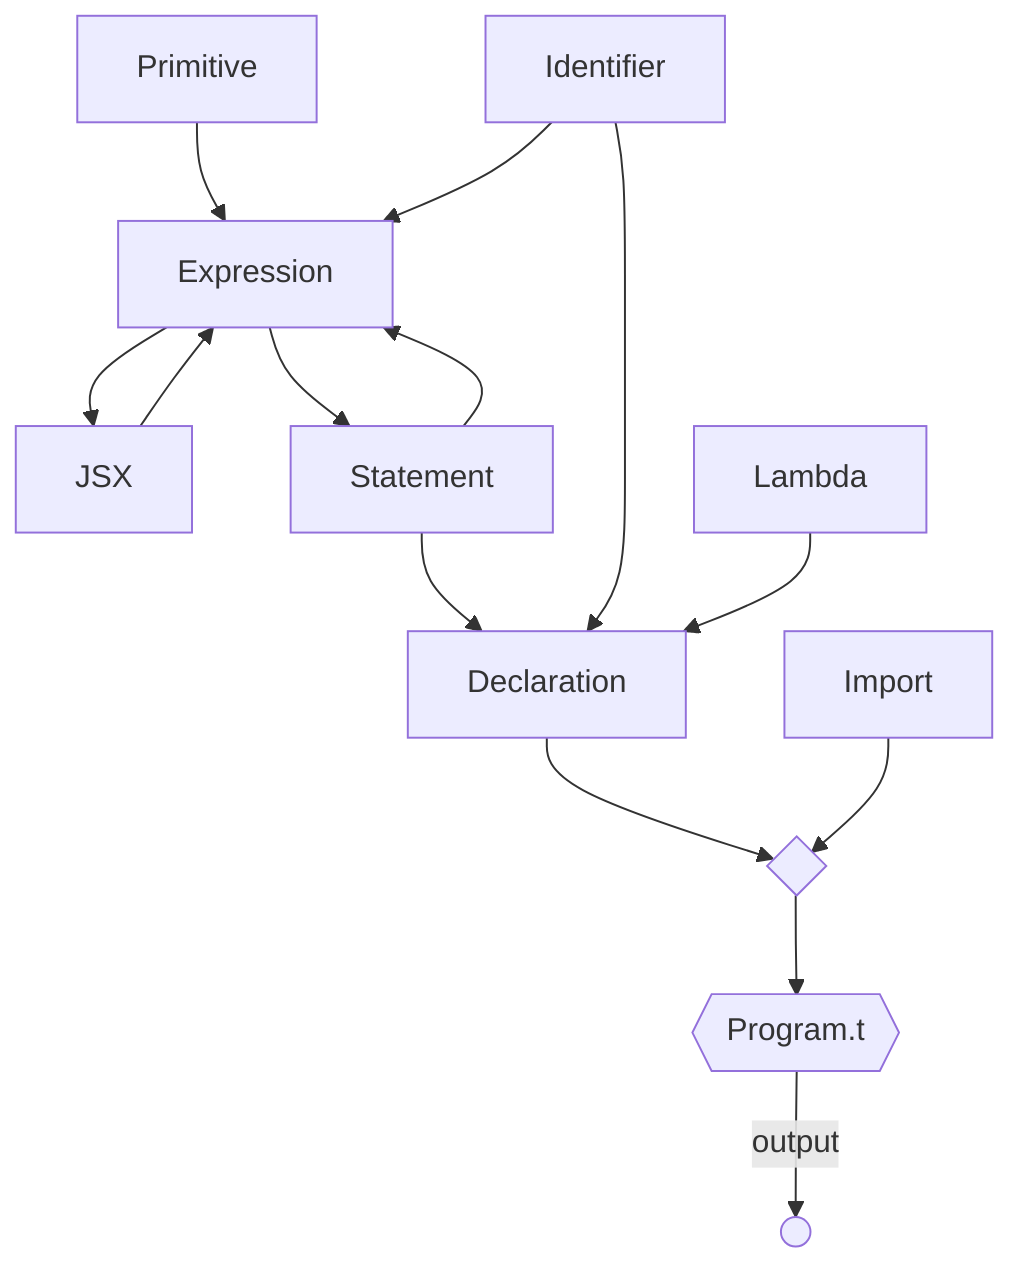 graph TD
  out(( ))
  merge{ }
  result{{Program.t}}

  Primitive --> Expression
  Identifier --> Expression
  JSX --> Expression
  Statement --> Expression
  Expression --> Statement
  Expression --> JSX
  Statement --> Declaration
  Identifier --> Declaration
  Lambda --> Declaration
  Declaration --> merge
  Import --> merge
  merge --> result
  result --> |output| out